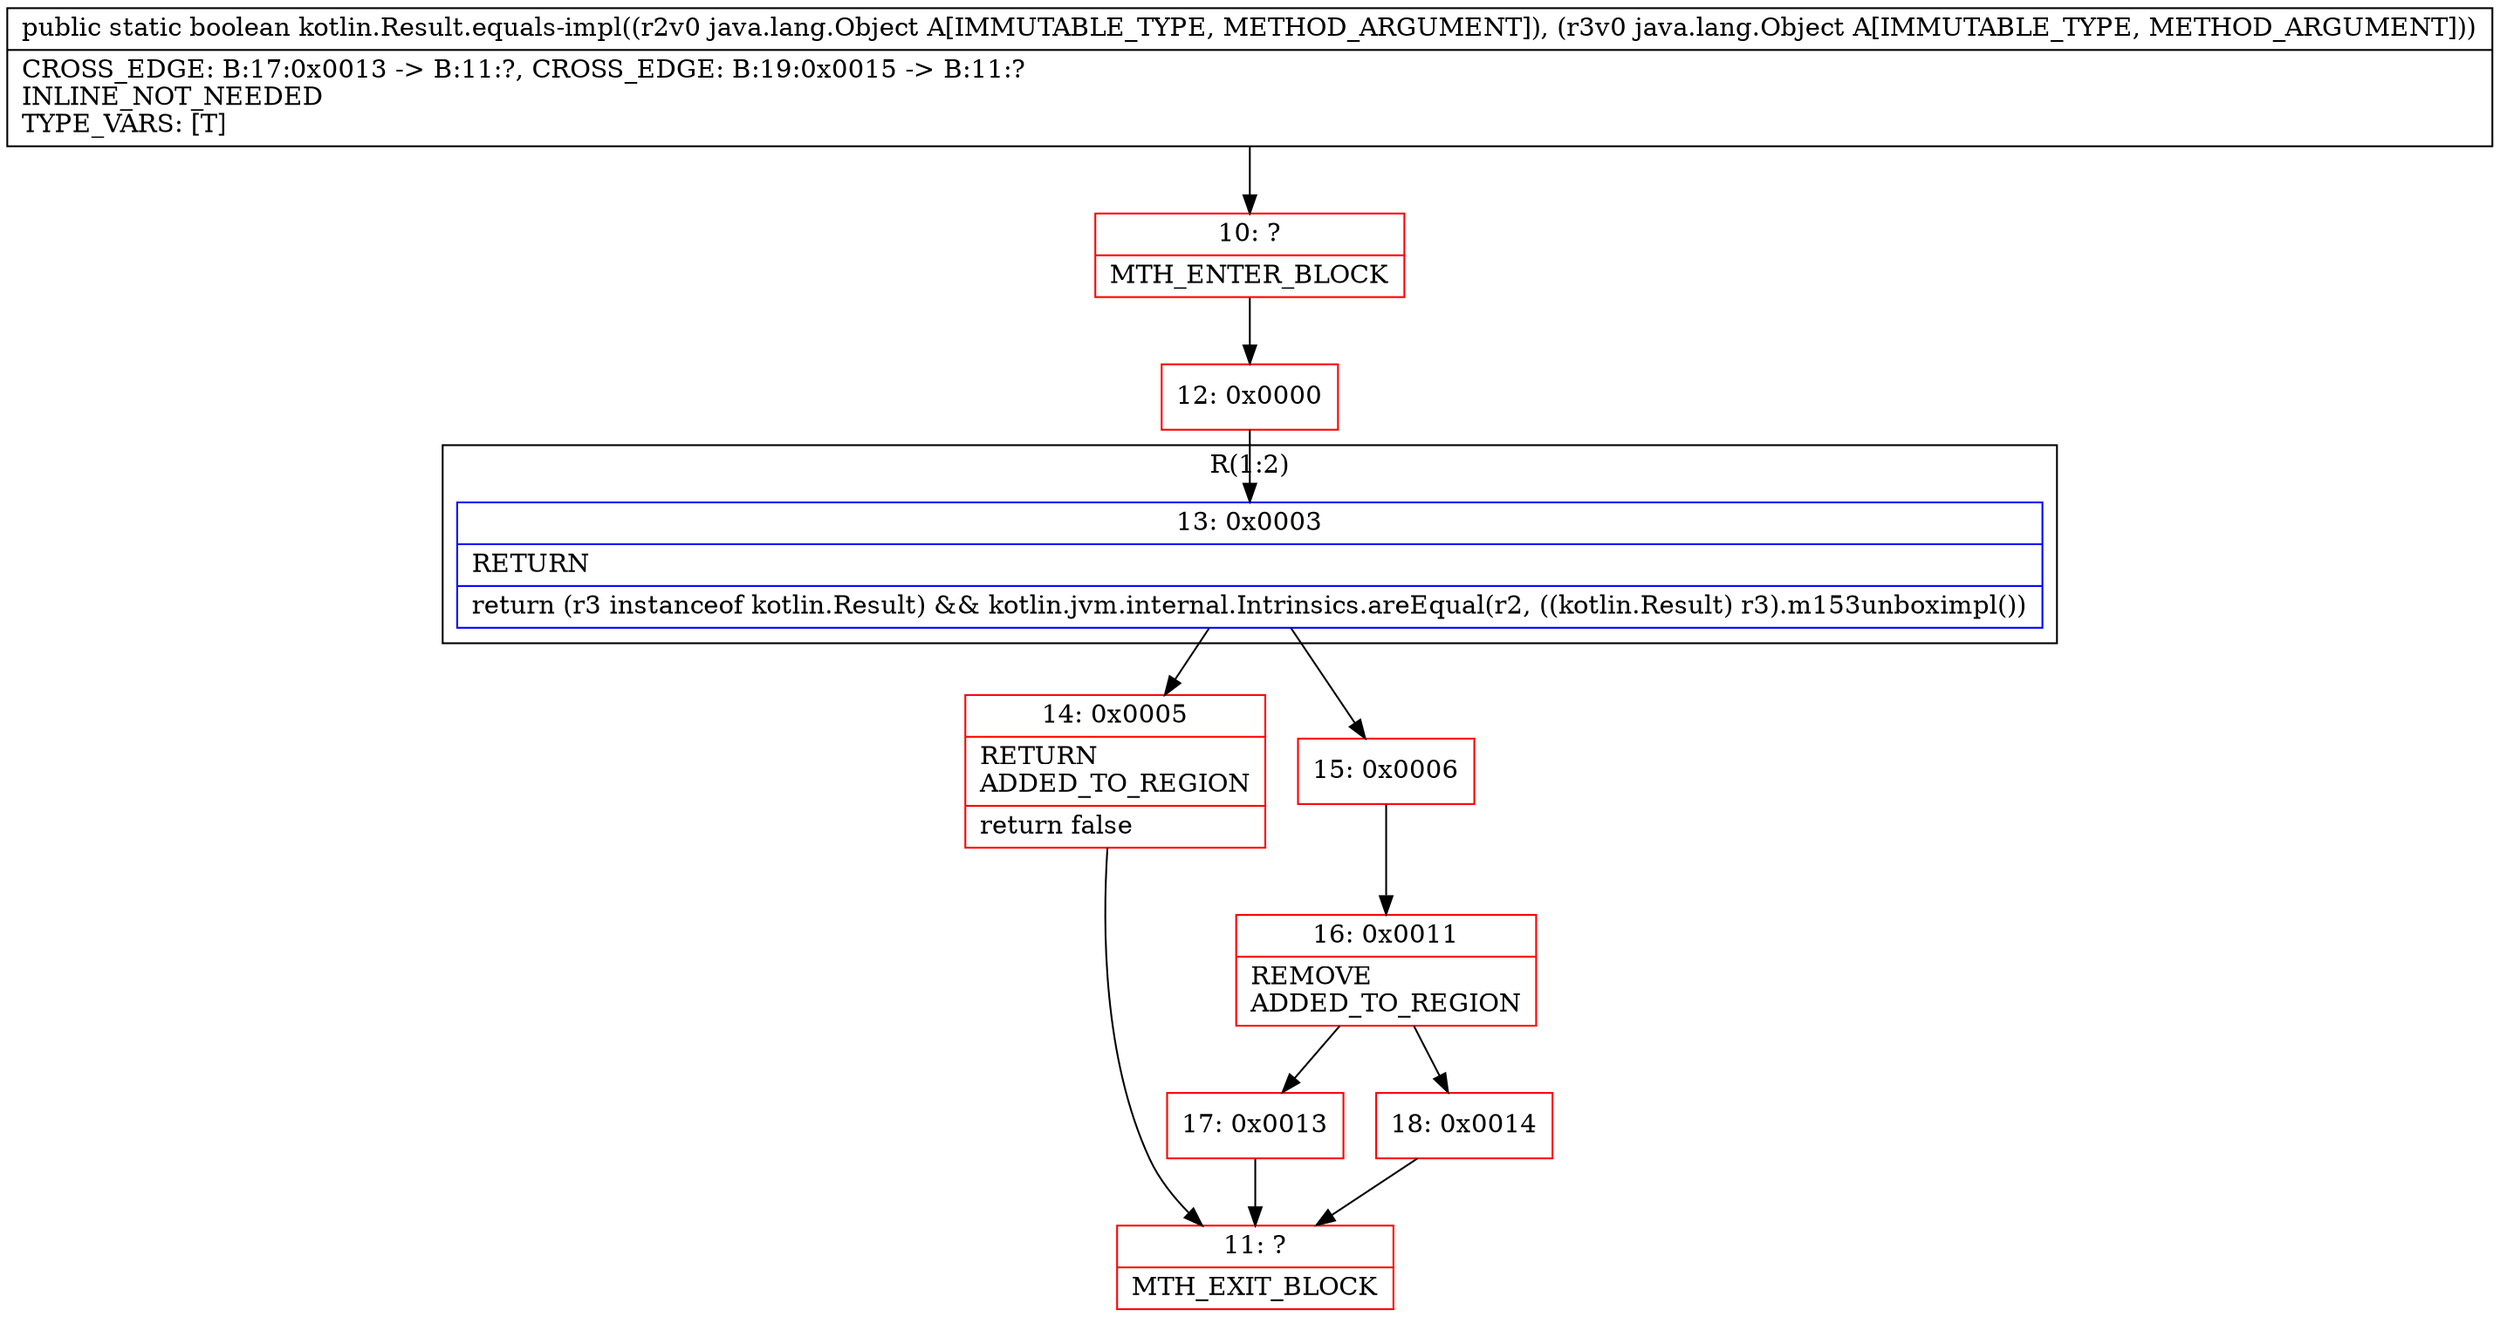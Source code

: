 digraph "CFG forkotlin.Result.equals\-impl(Ljava\/lang\/Object;Ljava\/lang\/Object;)Z" {
subgraph cluster_Region_835297667 {
label = "R(1:2)";
node [shape=record,color=blue];
Node_13 [shape=record,label="{13\:\ 0x0003|RETURN\l|return (r3 instanceof kotlin.Result) && kotlin.jvm.internal.Intrinsics.areEqual(r2, ((kotlin.Result) r3).m153unboximpl())\l}"];
}
Node_10 [shape=record,color=red,label="{10\:\ ?|MTH_ENTER_BLOCK\l}"];
Node_12 [shape=record,color=red,label="{12\:\ 0x0000}"];
Node_14 [shape=record,color=red,label="{14\:\ 0x0005|RETURN\lADDED_TO_REGION\l|return false\l}"];
Node_11 [shape=record,color=red,label="{11\:\ ?|MTH_EXIT_BLOCK\l}"];
Node_15 [shape=record,color=red,label="{15\:\ 0x0006}"];
Node_16 [shape=record,color=red,label="{16\:\ 0x0011|REMOVE\lADDED_TO_REGION\l}"];
Node_17 [shape=record,color=red,label="{17\:\ 0x0013}"];
Node_18 [shape=record,color=red,label="{18\:\ 0x0014}"];
MethodNode[shape=record,label="{public static boolean kotlin.Result.equals\-impl((r2v0 java.lang.Object A[IMMUTABLE_TYPE, METHOD_ARGUMENT]), (r3v0 java.lang.Object A[IMMUTABLE_TYPE, METHOD_ARGUMENT]))  | CROSS_EDGE: B:17:0x0013 \-\> B:11:?, CROSS_EDGE: B:19:0x0015 \-\> B:11:?\lINLINE_NOT_NEEDED\lTYPE_VARS: [T]\l}"];
MethodNode -> Node_10;Node_13 -> Node_14;
Node_13 -> Node_15;
Node_10 -> Node_12;
Node_12 -> Node_13;
Node_14 -> Node_11;
Node_15 -> Node_16;
Node_16 -> Node_17;
Node_16 -> Node_18;
Node_17 -> Node_11;
Node_18 -> Node_11;
}

